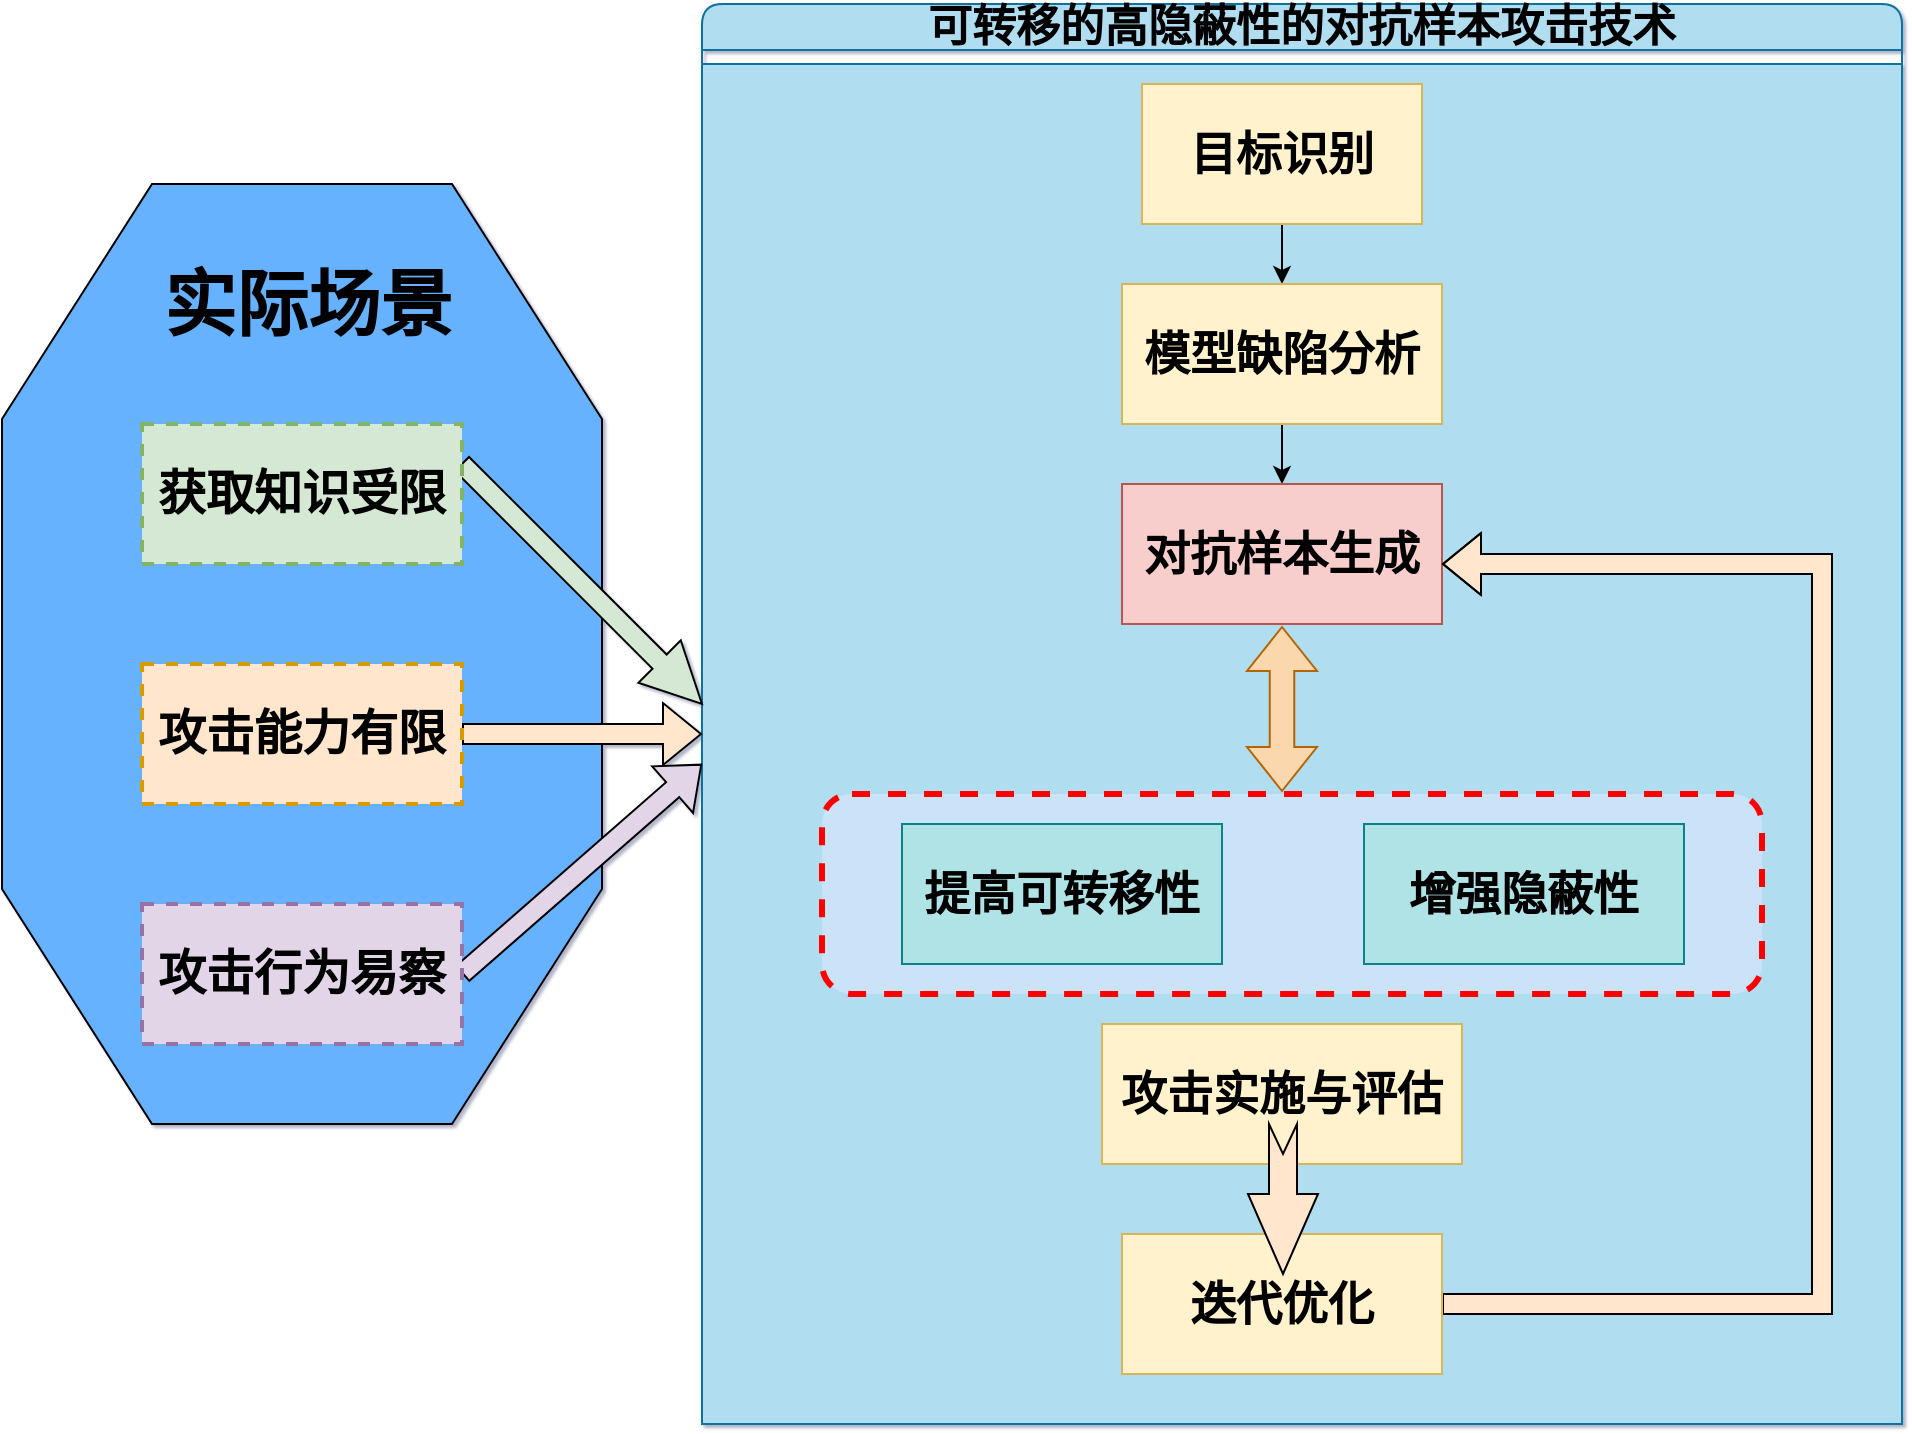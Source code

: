 <mxfile version="24.7.17">
  <diagram name="第 1 页" id="HA4UVDwD3Zuw-qyTp5fs">
    <mxGraphModel dx="2040" dy="1898" grid="1" gridSize="10" guides="1" tooltips="1" connect="1" arrows="1" fold="1" page="1" pageScale="1" pageWidth="827" pageHeight="1169" background="#FFFFFF" math="0" shadow="1">
      <root>
        <mxCell id="0" />
        <mxCell id="1" parent="0" />
        <mxCell id="eit7i80TBagA0Y27QY0m-1" value="" style="verticalLabelPosition=bottom;verticalAlign=top;html=1;shape=mxgraph.basic.polygon;polyCoords=[[0.25,0],[0.75,0],[1,0.25],[1,0.75],[0.75,1],[0.25,1],[0,0.75],[0,0.25]];polyline=0;fillColor=#66B2FF;" vertex="1" parent="1">
          <mxGeometry x="-230" y="-290" width="300" height="470" as="geometry" />
        </mxCell>
        <mxCell id="MQWxd4llmsT6GIJLcgqH-2" value="&lt;font style=&quot;font-size: 22px;&quot;&gt;可转移的高隐蔽性的对抗样本攻击技术&lt;/font&gt;" style="swimlane;whiteSpace=wrap;html=1;movable=1;resizable=1;rotatable=1;deletable=1;editable=1;locked=0;connectable=1;fillColor=#B1DDF0;strokeColor=#10739e;swimlaneFillColor=none;rounded=1;labelBackgroundColor=none;" parent="1" vertex="1">
          <mxGeometry x="120" y="-380" width="600" height="710" as="geometry" />
        </mxCell>
        <mxCell id="eit7i80TBagA0Y27QY0m-16" value="" style="rounded=0;whiteSpace=wrap;html=1;fillColor=#b1ddf0;strokeColor=#10739e;" vertex="1" parent="MQWxd4llmsT6GIJLcgqH-2">
          <mxGeometry y="30" width="600" height="680" as="geometry" />
        </mxCell>
        <mxCell id="eit7i80TBagA0Y27QY0m-4" value="" style="rounded=1;whiteSpace=wrap;html=1;fillColor=#CBE3F8;dashed=1;strokeWidth=3;strokeColor=#FF0000;perimeterSpacing=0;" vertex="1" parent="MQWxd4llmsT6GIJLcgqH-2">
          <mxGeometry x="60" y="395" width="470" height="100" as="geometry" />
        </mxCell>
        <mxCell id="MQWxd4llmsT6GIJLcgqH-11" style="edgeStyle=orthogonalEdgeStyle;rounded=0;orthogonalLoop=1;jettySize=auto;html=1;exitX=0.5;exitY=1;exitDx=0;exitDy=0;entryX=0.5;entryY=0;entryDx=0;entryDy=0;" parent="MQWxd4llmsT6GIJLcgqH-2" source="MQWxd4llmsT6GIJLcgqH-4" target="MQWxd4llmsT6GIJLcgqH-5" edge="1">
          <mxGeometry relative="1" as="geometry" />
        </mxCell>
        <mxCell id="MQWxd4llmsT6GIJLcgqH-4" value="&lt;b&gt;&lt;font style=&quot;font-size: 23px;&quot;&gt;目标识别&lt;/font&gt;&lt;/b&gt;" style="rounded=0;whiteSpace=wrap;html=1;fillColor=#fff2cc;strokeColor=#d6b656;" parent="MQWxd4llmsT6GIJLcgqH-2" vertex="1">
          <mxGeometry x="220" y="40" width="140" height="70" as="geometry" />
        </mxCell>
        <mxCell id="MQWxd4llmsT6GIJLcgqH-12" style="edgeStyle=orthogonalEdgeStyle;rounded=0;orthogonalLoop=1;jettySize=auto;html=1;exitX=0.5;exitY=1;exitDx=0;exitDy=0;entryX=0.5;entryY=0;entryDx=0;entryDy=0;" parent="MQWxd4llmsT6GIJLcgqH-2" source="MQWxd4llmsT6GIJLcgqH-5" target="MQWxd4llmsT6GIJLcgqH-6" edge="1">
          <mxGeometry relative="1" as="geometry" />
        </mxCell>
        <mxCell id="MQWxd4llmsT6GIJLcgqH-5" value="&lt;span style=&quot;font-size: 23px;&quot;&gt;&lt;b&gt;模型缺陷分析&lt;/b&gt;&lt;/span&gt;" style="rounded=0;whiteSpace=wrap;html=1;fillColor=#fff2cc;strokeColor=#d6b656;" parent="MQWxd4llmsT6GIJLcgqH-2" vertex="1">
          <mxGeometry x="210" y="140" width="160" height="70" as="geometry" />
        </mxCell>
        <mxCell id="MQWxd4llmsT6GIJLcgqH-6" value="&lt;span style=&quot;font-size: 23px;&quot;&gt;&lt;b&gt;对抗样本生成&lt;/b&gt;&lt;/span&gt;" style="rounded=0;whiteSpace=wrap;html=1;fillColor=#f8cecc;strokeColor=#b85450;" parent="MQWxd4llmsT6GIJLcgqH-2" vertex="1">
          <mxGeometry x="210" y="240" width="160" height="70" as="geometry" />
        </mxCell>
        <mxCell id="MQWxd4llmsT6GIJLcgqH-7" value="&lt;span style=&quot;font-size: 23px;&quot;&gt;&lt;b&gt;提高可转移性&lt;/b&gt;&lt;/span&gt;" style="rounded=0;whiteSpace=wrap;html=1;fillColor=#b0e3e6;strokeColor=#0e8088;" parent="MQWxd4llmsT6GIJLcgqH-2" vertex="1">
          <mxGeometry x="100" y="410" width="160" height="70" as="geometry" />
        </mxCell>
        <mxCell id="MQWxd4llmsT6GIJLcgqH-8" value="&lt;span style=&quot;font-size: 23px;&quot;&gt;&lt;b&gt;增强隐蔽性&lt;/b&gt;&lt;/span&gt;" style="rounded=0;whiteSpace=wrap;html=1;fillColor=#b0e3e6;strokeColor=#0e8088;" parent="MQWxd4llmsT6GIJLcgqH-2" vertex="1">
          <mxGeometry x="331" y="410" width="160" height="70" as="geometry" />
        </mxCell>
        <mxCell id="MQWxd4llmsT6GIJLcgqH-9" value="&lt;span style=&quot;font-size: 23px;&quot;&gt;&lt;b&gt;攻击实施与评估&lt;/b&gt;&lt;/span&gt;" style="rounded=0;whiteSpace=wrap;html=1;fillColor=#fff2cc;strokeColor=#d6b656;" parent="MQWxd4llmsT6GIJLcgqH-2" vertex="1">
          <mxGeometry x="200" y="510" width="180" height="70" as="geometry" />
        </mxCell>
        <mxCell id="MQWxd4llmsT6GIJLcgqH-23" style="edgeStyle=orthogonalEdgeStyle;rounded=0;orthogonalLoop=1;jettySize=auto;html=1;exitX=1;exitY=0.5;exitDx=0;exitDy=0;shape=flexArrow;fillColor=#FFE6CC;" parent="MQWxd4llmsT6GIJLcgqH-2" source="MQWxd4llmsT6GIJLcgqH-10" edge="1">
          <mxGeometry relative="1" as="geometry">
            <Array as="points">
              <mxPoint x="560" y="650" />
              <mxPoint x="560" y="280" />
              <mxPoint x="370" y="280" />
            </Array>
            <mxPoint x="370" y="280" as="targetPoint" />
          </mxGeometry>
        </mxCell>
        <mxCell id="MQWxd4llmsT6GIJLcgqH-10" value="&lt;span style=&quot;font-size: 23px;&quot;&gt;&lt;b&gt;迭代优化&lt;/b&gt;&lt;/span&gt;" style="rounded=0;whiteSpace=wrap;html=1;fillColor=#fff2cc;strokeColor=#d6b656;" parent="MQWxd4llmsT6GIJLcgqH-2" vertex="1">
          <mxGeometry x="210" y="615" width="160" height="70" as="geometry" />
        </mxCell>
        <mxCell id="eit7i80TBagA0Y27QY0m-5" value="" style="html=1;shadow=0;dashed=0;align=center;verticalAlign=middle;shape=mxgraph.arrows2.twoWayArrow;dy=0.65;dx=22;rotation=90;fillColor=#fad7ac;strokeColor=#b46504;" vertex="1" parent="MQWxd4llmsT6GIJLcgqH-2">
          <mxGeometry x="249" y="335" width="82" height="35" as="geometry" />
        </mxCell>
        <mxCell id="eit7i80TBagA0Y27QY0m-10" value="" style="html=1;shadow=0;dashed=0;align=center;verticalAlign=middle;shape=mxgraph.arrows2.arrow;dy=0.6;dx=40;notch=15;rotation=90;fillColor=#FFE6CC;" vertex="1" parent="MQWxd4llmsT6GIJLcgqH-2">
          <mxGeometry x="253" y="580" width="75" height="35" as="geometry" />
        </mxCell>
        <mxCell id="MQWxd4llmsT6GIJLcgqH-26" style="rounded=0;orthogonalLoop=1;jettySize=auto;html=1;exitX=1;exitY=0.5;exitDx=0;exitDy=0;shape=arrow;fillColor=#D5E8D4;strokeColor=default;" parent="1" edge="1">
          <mxGeometry relative="1" as="geometry">
            <mxPoint y="-150.0" as="sourcePoint" />
            <mxPoint x="120" y="-30" as="targetPoint" />
          </mxGeometry>
        </mxCell>
        <mxCell id="MQWxd4llmsT6GIJLcgqH-20" value="&lt;span style=&quot;font-family: 微软雅黑;&quot;&gt;&lt;b style=&quot;&quot;&gt;&lt;font style=&quot;font-size: 24px;&quot;&gt;获取知识受限&lt;/font&gt;&lt;/b&gt;&lt;/span&gt;" style="rounded=0;whiteSpace=wrap;html=1;fillColor=#d5e8d4;strokeColor=#82b366;dashed=1;strokeWidth=2;glass=0;" parent="1" vertex="1">
          <mxGeometry x="-160" y="-170" width="160" height="70" as="geometry" />
        </mxCell>
        <mxCell id="MQWxd4llmsT6GIJLcgqH-27" style="rounded=0;orthogonalLoop=1;jettySize=auto;html=1;exitX=1;exitY=0.5;exitDx=0;exitDy=0;shape=flexArrow;fillColor=#FFE6CC;" parent="1" source="MQWxd4llmsT6GIJLcgqH-21" edge="1">
          <mxGeometry relative="1" as="geometry">
            <mxPoint x="120" y="-15" as="targetPoint" />
          </mxGeometry>
        </mxCell>
        <mxCell id="MQWxd4llmsT6GIJLcgqH-21" value="&lt;p class=&quot;MsoNormal&quot;&gt;&lt;span style=&quot;font-family: 微软雅黑;&quot;&gt;&lt;b style=&quot;&quot;&gt;&lt;font style=&quot;font-size: 24px;&quot;&gt;攻击能力有限&lt;/font&gt;&lt;/b&gt;&lt;/span&gt;&lt;/p&gt;" style="rounded=0;whiteSpace=wrap;html=1;fillColor=#ffe6cc;strokeColor=#d79b00;dashed=1;strokeWidth=2;" parent="1" vertex="1">
          <mxGeometry x="-160" y="-50" width="160" height="70" as="geometry" />
        </mxCell>
        <mxCell id="MQWxd4llmsT6GIJLcgqH-28" style="rounded=0;orthogonalLoop=1;jettySize=auto;html=1;exitX=1;exitY=0.5;exitDx=0;exitDy=0;shape=flexArrow;fillColor=#E1D5E7;" parent="1" source="MQWxd4llmsT6GIJLcgqH-22" edge="1">
          <mxGeometry relative="1" as="geometry">
            <mxPoint x="120" as="targetPoint" />
          </mxGeometry>
        </mxCell>
        <mxCell id="MQWxd4llmsT6GIJLcgqH-22" value="&lt;p class=&quot;MsoNormal&quot;&gt;&lt;span style=&quot;font-family: 微软雅黑;&quot;&gt;&lt;b style=&quot;&quot;&gt;&lt;font style=&quot;font-size: 24px;&quot;&gt;攻击行为易察&lt;/font&gt;&lt;/b&gt;&lt;/span&gt;&lt;/p&gt;" style="rounded=0;whiteSpace=wrap;html=1;fillColor=#e1d5e7;strokeColor=#9673a6;dashed=1;strokeWidth=2;" parent="1" vertex="1">
          <mxGeometry x="-160" y="70" width="160" height="70" as="geometry" />
        </mxCell>
        <mxCell id="eit7i80TBagA0Y27QY0m-2" value="&lt;font style=&quot;font-size: 36px;&quot;&gt;&lt;b style=&quot;&quot;&gt;实际场景&lt;/b&gt;&lt;/font&gt;" style="text;html=1;align=center;verticalAlign=middle;whiteSpace=wrap;rounded=0;" vertex="1" parent="1">
          <mxGeometry x="-160" y="-240" width="166" height="20" as="geometry" />
        </mxCell>
      </root>
    </mxGraphModel>
  </diagram>
</mxfile>
